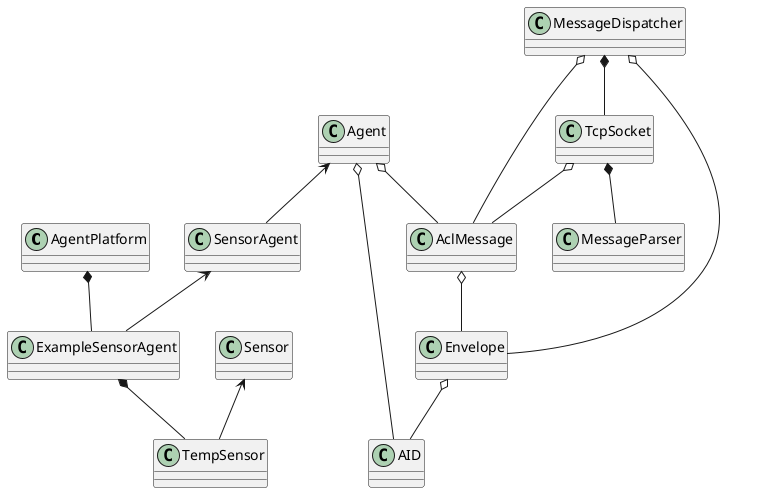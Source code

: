 @startuml Class Diagram
class AgentPlatform

class Agent
class SensorAgent
class ExampleSensorAgent

class AID
class Envelope
class AclMessage

class MessageDispatcher
class MessageParser

class Sensor
class TempSensor

class TcpSocket

Agent <-- SensorAgent
Agent o-- AID
Agent o-- AclMessage
SensorAgent <-- ExampleSensorAgent
AgentPlatform *-- ExampleSensorAgent
ExampleSensorAgent *-- TempSensor

MessageDispatcher *-- TcpSocket
MessageDispatcher o-- Envelope
MessageDispatcher o-- AclMessage
AclMessage o-- Envelope
Envelope o-- AID

Sensor <-- TempSensor
TcpSocket *-- MessageParser
TcpSocket o-- AclMessage

@enduml